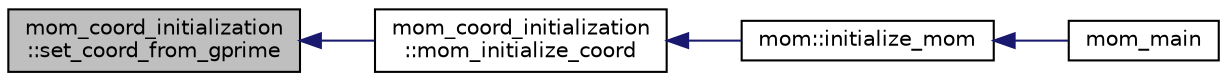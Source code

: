 digraph "mom_coord_initialization::set_coord_from_gprime"
{
 // INTERACTIVE_SVG=YES
  edge [fontname="Helvetica",fontsize="10",labelfontname="Helvetica",labelfontsize="10"];
  node [fontname="Helvetica",fontsize="10",shape=record];
  rankdir="LR";
  Node36 [label="mom_coord_initialization\l::set_coord_from_gprime",height=0.2,width=0.4,color="black", fillcolor="grey75", style="filled", fontcolor="black"];
  Node36 -> Node37 [dir="back",color="midnightblue",fontsize="10",style="solid",fontname="Helvetica"];
  Node37 [label="mom_coord_initialization\l::mom_initialize_coord",height=0.2,width=0.4,color="black", fillcolor="white", style="filled",URL="$namespacemom__coord__initialization.html#a6e2f4c11bc99476ea9c64a9aceac3b81",tooltip="MOM_initialize_coord sets up time-invariant quantities related to MOM6&#39;s vertical coordinate..."];
  Node37 -> Node38 [dir="back",color="midnightblue",fontsize="10",style="solid",fontname="Helvetica"];
  Node38 [label="mom::initialize_mom",height=0.2,width=0.4,color="black", fillcolor="white", style="filled",URL="$namespacemom.html#a0be2869fef30e1e0604facfe1b41555d",tooltip="This subroutine initializes MOM. "];
  Node38 -> Node39 [dir="back",color="midnightblue",fontsize="10",style="solid",fontname="Helvetica"];
  Node39 [label="mom_main",height=0.2,width=0.4,color="black", fillcolor="white", style="filled",URL="$MOM__driver_8F90.html#a08fffeb2d8e8acbf9ed4609be6d258c6"];
}

